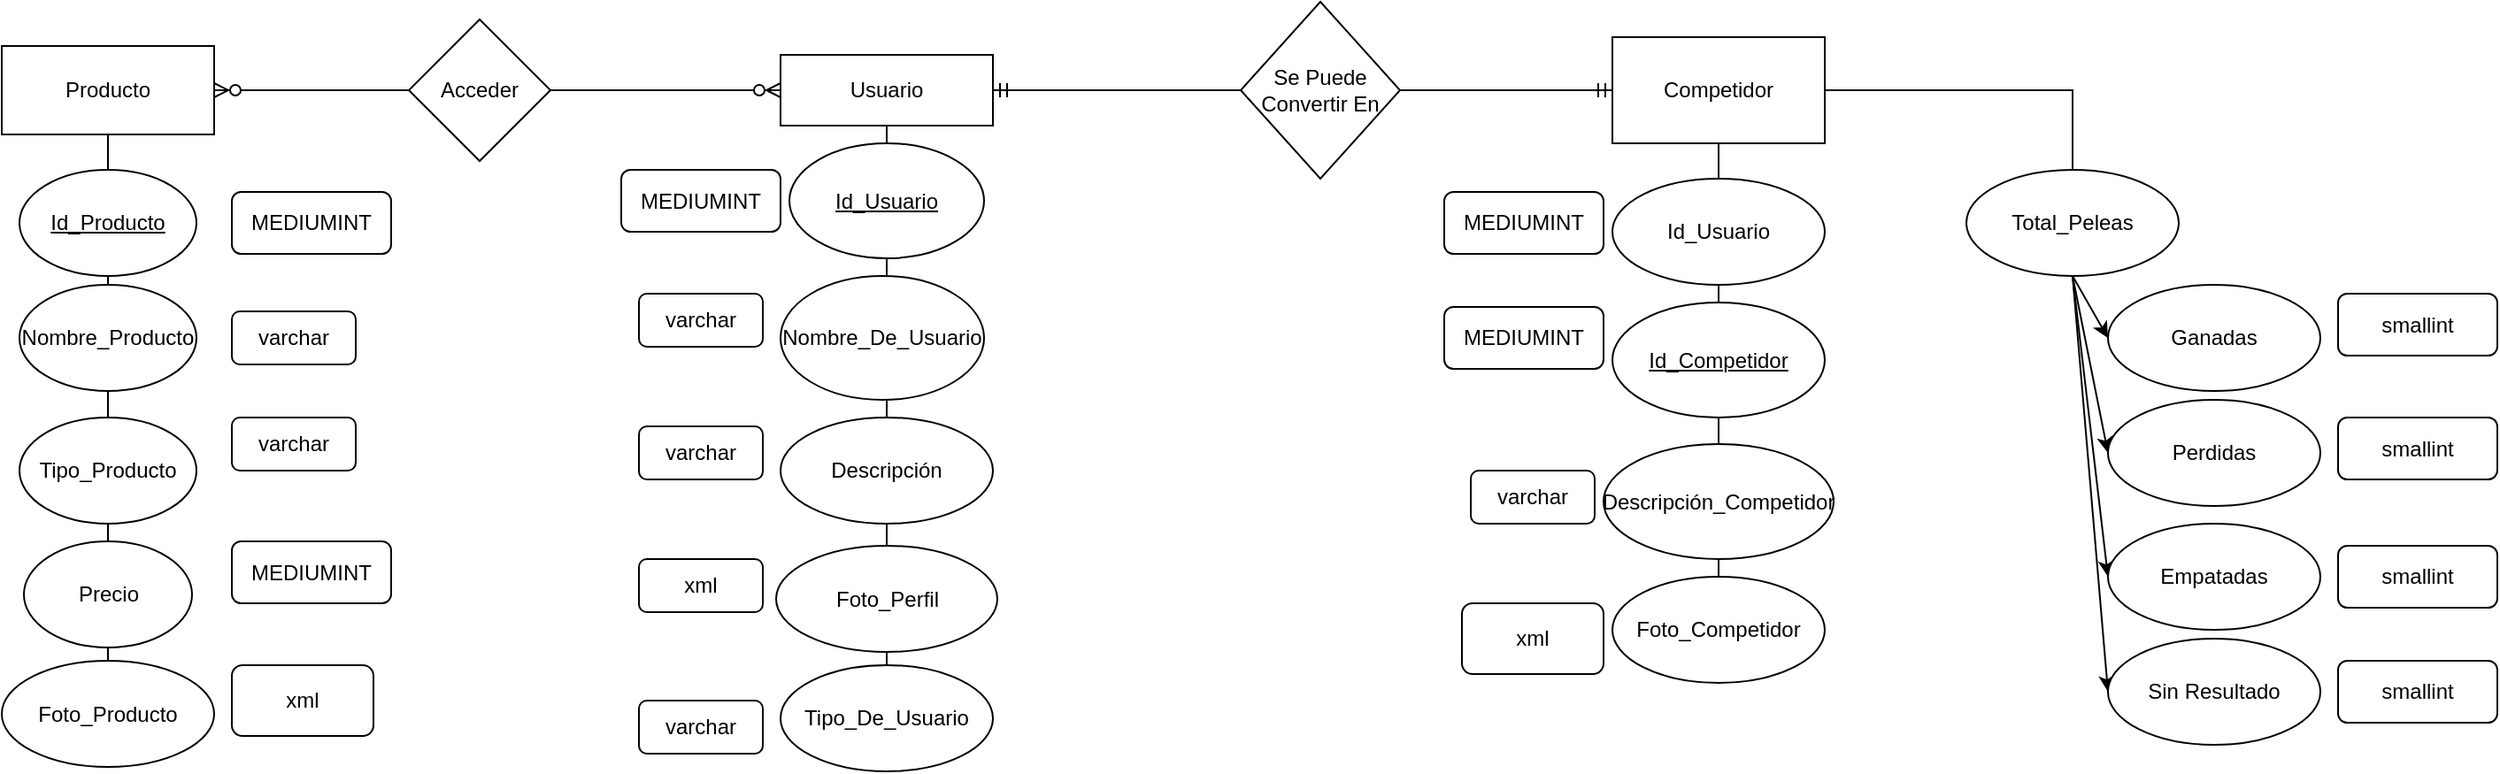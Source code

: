 <mxfile version="18.0.3"><diagram id="3lAHAji-SjWrGe8BqNLJ" name="Page-1"><mxGraphModel dx="2536" dy="920" grid="1" gridSize="10" guides="1" tooltips="1" connect="1" arrows="1" fold="1" page="1" pageScale="1" pageWidth="827" pageHeight="1169" math="0" shadow="0"><root><mxCell id="0"/><mxCell id="1" parent="0"/><mxCell id="paNUZsdnc1qf3KzKUia5-29" value="" style="edgeStyle=orthogonalEdgeStyle;rounded=0;orthogonalLoop=1;jettySize=auto;html=1;endArrow=none;endFill=0;startArrow=none;" edge="1" parent="1" source="BibDGb646rG16nI4zX09-21" target="BibDGb646rG16nI4zX09-27"><mxGeometry relative="1" as="geometry"><mxPoint x="-730.0" y="170.0" as="sourcePoint"/><mxPoint x="-730.0" y="387.5" as="targetPoint"/></mxGeometry></mxCell><mxCell id="paNUZsdnc1qf3KzKUia5-26" value="" style="edgeStyle=orthogonalEdgeStyle;rounded=0;orthogonalLoop=1;jettySize=auto;html=1;endArrow=none;endFill=0;" edge="1" parent="1" source="BibDGb646rG16nI4zX09-2" target="BibDGb646rG16nI4zX09-53"><mxGeometry relative="1" as="geometry"><mxPoint x="-290.0" y="85.0" as="sourcePoint"/><mxPoint x="-290.0" y="322.5" as="targetPoint"/></mxGeometry></mxCell><mxCell id="paNUZsdnc1qf3KzKUia5-25" value="" style="edgeStyle=orthogonalEdgeStyle;rounded=0;orthogonalLoop=1;jettySize=auto;html=1;endArrow=none;endFill=0;startArrow=none;" edge="1" parent="1" source="BibDGb646rG16nI4zX09-53" target="BibDGb646rG16nI4zX09-51"><mxGeometry relative="1" as="geometry"><mxPoint x="-290.0" y="85.0" as="sourcePoint"/><mxPoint x="-290.0" y="390" as="targetPoint"/></mxGeometry></mxCell><mxCell id="BibDGb646rG16nI4zX09-60" value="" style="edgeStyle=orthogonalEdgeStyle;rounded=0;orthogonalLoop=1;jettySize=auto;html=1;endArrow=none;endFill=0;" parent="1" source="BibDGb646rG16nI4zX09-30" target="BibDGb646rG16nI4zX09-59" edge="1"><mxGeometry relative="1" as="geometry"/></mxCell><mxCell id="paNUZsdnc1qf3KzKUia5-8" value="" style="edgeStyle=orthogonalEdgeStyle;rounded=0;orthogonalLoop=1;jettySize=auto;html=1;endArrow=none;endFill=0;" edge="1" parent="1" source="BibDGb646rG16nI4zX09-30" target="BibDGb646rG16nI4zX09-59"><mxGeometry relative="1" as="geometry"><mxPoint x="180" y="95.0" as="sourcePoint"/><mxPoint x="180" y="340" as="targetPoint"/></mxGeometry></mxCell><mxCell id="BibDGb646rG16nI4zX09-63" value="" style="edgeStyle=orthogonalEdgeStyle;rounded=0;orthogonalLoop=1;jettySize=auto;html=1;endArrow=none;endFill=0;startArrow=none;" parent="1" source="BibDGb646rG16nI4zX09-27" target="BibDGb646rG16nI4zX09-62" edge="1"><mxGeometry relative="1" as="geometry"/></mxCell><mxCell id="BibDGb646rG16nI4zX09-1" value="Producto" style="rounded=0;whiteSpace=wrap;html=1;" parent="1" vertex="1"><mxGeometry x="-790" y="40" width="120" height="50" as="geometry"/></mxCell><mxCell id="BibDGb646rG16nI4zX09-9" value="" style="edgeStyle=orthogonalEdgeStyle;rounded=0;orthogonalLoop=1;jettySize=auto;html=1;endArrow=none;endFill=0;startArrow=none;" parent="1" source="BibDGb646rG16nI4zX09-51" target="BibDGb646rG16nI4zX09-8" edge="1"><mxGeometry relative="1" as="geometry"/></mxCell><mxCell id="BibDGb646rG16nI4zX09-12" style="edgeStyle=orthogonalEdgeStyle;rounded=0;orthogonalLoop=1;jettySize=auto;html=1;endArrow=none;endFill=0;" parent="1" source="BibDGb646rG16nI4zX09-2" target="BibDGb646rG16nI4zX09-6" edge="1"><mxGeometry relative="1" as="geometry"/></mxCell><mxCell id="BibDGb646rG16nI4zX09-2" value="Usuario" style="rounded=0;whiteSpace=wrap;html=1;" parent="1" vertex="1"><mxGeometry x="-350" y="45" width="120" height="40" as="geometry"/></mxCell><mxCell id="BibDGb646rG16nI4zX09-6" value="&lt;u&gt;Id_Usuario&lt;/u&gt;" style="ellipse;whiteSpace=wrap;html=1;" parent="1" vertex="1"><mxGeometry x="-345" y="95" width="110" height="65" as="geometry"/></mxCell><mxCell id="BibDGb646rG16nI4zX09-7" value="Nombre_De_Usuario" style="ellipse;whiteSpace=wrap;html=1;" parent="1" vertex="1"><mxGeometry x="-350" y="170" width="115" height="70" as="geometry"/></mxCell><mxCell id="BibDGb646rG16nI4zX09-8" value="Tipo_De_Usuario" style="ellipse;whiteSpace=wrap;html=1;" parent="1" vertex="1"><mxGeometry x="-350" y="390" width="120" height="60" as="geometry"/></mxCell><mxCell id="BibDGb646rG16nI4zX09-17" value="Acceder" style="rhombus;whiteSpace=wrap;html=1;" parent="1" vertex="1"><mxGeometry x="-560" y="25" width="80" height="80" as="geometry"/></mxCell><mxCell id="BibDGb646rG16nI4zX09-22" value="Nombre_Producto" style="ellipse;whiteSpace=wrap;html=1;" parent="1" vertex="1"><mxGeometry x="-780" y="175" width="100" height="60" as="geometry"/></mxCell><mxCell id="BibDGb646rG16nI4zX09-25" value="Tipo_Producto" style="ellipse;whiteSpace=wrap;html=1;" parent="1" vertex="1"><mxGeometry x="-780" y="250" width="100" height="60" as="geometry"/></mxCell><mxCell id="BibDGb646rG16nI4zX09-29" value="&lt;u&gt;Id_Competidor&lt;/u&gt;" style="ellipse;whiteSpace=wrap;html=1;" parent="1" vertex="1"><mxGeometry x="120" y="185" width="120" height="65" as="geometry"/></mxCell><mxCell id="BibDGb646rG16nI4zX09-31" style="edgeStyle=orthogonalEdgeStyle;rounded=0;orthogonalLoop=1;jettySize=auto;html=1;endArrow=none;endFill=0;" parent="1" source="BibDGb646rG16nI4zX09-30" target="BibDGb646rG16nI4zX09-29" edge="1"><mxGeometry relative="1" as="geometry"/></mxCell><mxCell id="BibDGb646rG16nI4zX09-37" value="" style="edgeStyle=orthogonalEdgeStyle;rounded=0;orthogonalLoop=1;jettySize=auto;html=1;endArrow=none;endFill=0;" parent="1" source="BibDGb646rG16nI4zX09-30" target="BibDGb646rG16nI4zX09-36" edge="1"><mxGeometry relative="1" as="geometry"/></mxCell><mxCell id="BibDGb646rG16nI4zX09-40" value="" style="edgeStyle=orthogonalEdgeStyle;rounded=0;orthogonalLoop=1;jettySize=auto;html=1;endArrow=none;endFill=0;" parent="1" source="BibDGb646rG16nI4zX09-30" target="BibDGb646rG16nI4zX09-39" edge="1"><mxGeometry relative="1" as="geometry"/></mxCell><mxCell id="BibDGb646rG16nI4zX09-58" value="" style="edgeStyle=orthogonalEdgeStyle;rounded=0;orthogonalLoop=1;jettySize=auto;html=1;endArrow=none;endFill=0;startArrow=none;" parent="1" source="BibDGb646rG16nI4zX09-59" target="BibDGb646rG16nI4zX09-57" edge="1"><mxGeometry relative="1" as="geometry"/></mxCell><mxCell id="BibDGb646rG16nI4zX09-30" value="Competidor" style="rounded=0;whiteSpace=wrap;html=1;" parent="1" vertex="1"><mxGeometry x="120" y="35" width="120" height="60" as="geometry"/></mxCell><mxCell id="BibDGb646rG16nI4zX09-33" value="Se Puede Convertir En" style="rhombus;whiteSpace=wrap;html=1;" parent="1" vertex="1"><mxGeometry x="-90" y="15" width="90" height="100" as="geometry"/></mxCell><mxCell id="BibDGb646rG16nI4zX09-36" value="Id_Usuario" style="ellipse;whiteSpace=wrap;html=1;rounded=0;" parent="1" vertex="1"><mxGeometry x="120" y="115" width="120" height="60" as="geometry"/></mxCell><mxCell id="paNUZsdnc1qf3KzKUia5-19" style="edgeStyle=none;rounded=0;orthogonalLoop=1;jettySize=auto;html=1;exitX=0.5;exitY=1;exitDx=0;exitDy=0;entryX=0;entryY=0.5;entryDx=0;entryDy=0;" edge="1" parent="1" source="BibDGb646rG16nI4zX09-39" target="BibDGb646rG16nI4zX09-41"><mxGeometry relative="1" as="geometry"/></mxCell><mxCell id="paNUZsdnc1qf3KzKUia5-20" style="edgeStyle=none;rounded=0;orthogonalLoop=1;jettySize=auto;html=1;exitX=0.5;exitY=1;exitDx=0;exitDy=0;entryX=0;entryY=0.5;entryDx=0;entryDy=0;" edge="1" parent="1" source="BibDGb646rG16nI4zX09-39" target="BibDGb646rG16nI4zX09-43"><mxGeometry relative="1" as="geometry"/></mxCell><mxCell id="paNUZsdnc1qf3KzKUia5-21" style="edgeStyle=none;rounded=0;orthogonalLoop=1;jettySize=auto;html=1;exitX=0.5;exitY=1;exitDx=0;exitDy=0;entryX=0;entryY=0.5;entryDx=0;entryDy=0;" edge="1" parent="1" source="BibDGb646rG16nI4zX09-39" target="BibDGb646rG16nI4zX09-47"><mxGeometry relative="1" as="geometry"/></mxCell><mxCell id="paNUZsdnc1qf3KzKUia5-22" style="edgeStyle=none;rounded=0;orthogonalLoop=1;jettySize=auto;html=1;exitX=0.5;exitY=1;exitDx=0;exitDy=0;entryX=0;entryY=0.5;entryDx=0;entryDy=0;" edge="1" parent="1" source="BibDGb646rG16nI4zX09-39" target="BibDGb646rG16nI4zX09-49"><mxGeometry relative="1" as="geometry"/></mxCell><mxCell id="BibDGb646rG16nI4zX09-39" value="Total_Peleas" style="ellipse;whiteSpace=wrap;html=1;rounded=0;" parent="1" vertex="1"><mxGeometry x="320" y="110" width="120" height="60" as="geometry"/></mxCell><mxCell id="BibDGb646rG16nI4zX09-41" value="Ganadas" style="ellipse;whiteSpace=wrap;html=1;rounded=0;" parent="1" vertex="1"><mxGeometry x="400" y="175" width="120" height="60" as="geometry"/></mxCell><mxCell id="BibDGb646rG16nI4zX09-43" value="Perdidas" style="ellipse;whiteSpace=wrap;html=1;rounded=0;" parent="1" vertex="1"><mxGeometry x="400" y="240" width="120" height="60" as="geometry"/></mxCell><mxCell id="BibDGb646rG16nI4zX09-47" value="Empatadas" style="ellipse;whiteSpace=wrap;html=1;rounded=0;" parent="1" vertex="1"><mxGeometry x="400" y="310" width="120" height="60" as="geometry"/></mxCell><mxCell id="BibDGb646rG16nI4zX09-49" value="Sin Resultado" style="ellipse;whiteSpace=wrap;html=1;rounded=0;" parent="1" vertex="1"><mxGeometry x="400" y="375" width="120" height="60" as="geometry"/></mxCell><mxCell id="BibDGb646rG16nI4zX09-57" value="Foto_Competidor" style="ellipse;whiteSpace=wrap;html=1;rounded=0;" parent="1" vertex="1"><mxGeometry x="120" y="340" width="120" height="60" as="geometry"/></mxCell><mxCell id="BibDGb646rG16nI4zX09-62" value="Foto_Producto" style="ellipse;whiteSpace=wrap;html=1;rounded=0;" parent="1" vertex="1"><mxGeometry x="-790" y="387.5" width="120" height="60" as="geometry"/></mxCell><mxCell id="MKUPeePSvF1_l-IsxaXz-5" value="MEDIUMINT" style="rounded=1;whiteSpace=wrap;html=1;" parent="1" vertex="1"><mxGeometry x="-660" y="122.5" width="90" height="35" as="geometry"/></mxCell><mxCell id="MKUPeePSvF1_l-IsxaXz-6" value="MEDIUMINT" style="rounded=1;whiteSpace=wrap;html=1;" parent="1" vertex="1"><mxGeometry x="-660" y="320" width="90" height="35" as="geometry"/></mxCell><mxCell id="MKUPeePSvF1_l-IsxaXz-7" value="xml" style="rounded=1;whiteSpace=wrap;html=1;" parent="1" vertex="1"><mxGeometry x="-660" y="390" width="80" height="40" as="geometry"/></mxCell><mxCell id="MKUPeePSvF1_l-IsxaXz-8" value="xml" style="rounded=1;whiteSpace=wrap;html=1;" parent="1" vertex="1"><mxGeometry x="35" y="355" width="80" height="40" as="geometry"/></mxCell><mxCell id="MKUPeePSvF1_l-IsxaXz-9" value="MEDIUMINT" style="rounded=1;whiteSpace=wrap;html=1;" parent="1" vertex="1"><mxGeometry x="-440" y="110" width="90" height="35" as="geometry"/></mxCell><mxCell id="MKUPeePSvF1_l-IsxaXz-10" value="xml" style="rounded=1;whiteSpace=wrap;html=1;" parent="1" vertex="1"><mxGeometry x="-430" y="330" width="70" height="30" as="geometry"/></mxCell><mxCell id="MKUPeePSvF1_l-IsxaXz-11" value="smallint" style="rounded=1;whiteSpace=wrap;html=1;" parent="1" vertex="1"><mxGeometry x="530" y="180" width="90" height="35" as="geometry"/></mxCell><mxCell id="MKUPeePSvF1_l-IsxaXz-12" value="smallint" style="rounded=1;whiteSpace=wrap;html=1;" parent="1" vertex="1"><mxGeometry x="530" y="250" width="90" height="35" as="geometry"/></mxCell><mxCell id="MKUPeePSvF1_l-IsxaXz-13" value="smallint" style="rounded=1;whiteSpace=wrap;html=1;" parent="1" vertex="1"><mxGeometry x="530" y="322.5" width="90" height="35" as="geometry"/></mxCell><mxCell id="MKUPeePSvF1_l-IsxaXz-14" value="smallint" style="rounded=1;whiteSpace=wrap;html=1;" parent="1" vertex="1"><mxGeometry x="530" y="387.5" width="90" height="35" as="geometry"/></mxCell><mxCell id="MKUPeePSvF1_l-IsxaXz-16" value="MEDIUMINT" style="rounded=1;whiteSpace=wrap;html=1;" parent="1" vertex="1"><mxGeometry x="25" y="122.5" width="90" height="35" as="geometry"/></mxCell><mxCell id="MKUPeePSvF1_l-IsxaXz-18" value="varchar" style="rounded=1;whiteSpace=wrap;html=1;" parent="1" vertex="1"><mxGeometry x="-430" y="410" width="70" height="30" as="geometry"/></mxCell><mxCell id="MKUPeePSvF1_l-IsxaXz-20" value="varchar" style="rounded=1;whiteSpace=wrap;html=1;" parent="1" vertex="1"><mxGeometry x="-430" y="255" width="70" height="30" as="geometry"/></mxCell><mxCell id="MKUPeePSvF1_l-IsxaXz-21" value="varchar" style="rounded=1;whiteSpace=wrap;html=1;" parent="1" vertex="1"><mxGeometry x="40" y="280" width="70" height="30" as="geometry"/></mxCell><mxCell id="MKUPeePSvF1_l-IsxaXz-22" value="varchar" style="rounded=1;whiteSpace=wrap;html=1;" parent="1" vertex="1"><mxGeometry x="-660" y="190" width="70" height="30" as="geometry"/></mxCell><mxCell id="MKUPeePSvF1_l-IsxaXz-23" value="varchar" style="rounded=1;whiteSpace=wrap;html=1;" parent="1" vertex="1"><mxGeometry x="-430" y="180" width="70" height="30" as="geometry"/></mxCell><mxCell id="MKUPeePSvF1_l-IsxaXz-25" value="varchar" style="rounded=1;whiteSpace=wrap;html=1;" parent="1" vertex="1"><mxGeometry x="-660" y="250" width="70" height="30" as="geometry"/></mxCell><mxCell id="MKUPeePSvF1_l-IsxaXz-27" value="MEDIUMINT" style="rounded=1;whiteSpace=wrap;html=1;" parent="1" vertex="1"><mxGeometry x="25" y="187.5" width="90" height="35" as="geometry"/></mxCell><mxCell id="MKUPeePSvF1_l-IsxaXz-30" value="" style="edgeStyle=entityRelationEdgeStyle;fontSize=12;html=1;endArrow=ERmandOne;startArrow=none;rounded=0;shadow=0;exitX=1;exitY=0.5;exitDx=0;exitDy=0;entryX=0;entryY=0.5;entryDx=0;entryDy=0;startFill=0;" parent="1" source="BibDGb646rG16nI4zX09-33" target="BibDGb646rG16nI4zX09-30" edge="1"><mxGeometry width="100" height="100" relative="1" as="geometry"><mxPoint x="160" y="400" as="sourcePoint"/><mxPoint x="260" y="300" as="targetPoint"/></mxGeometry></mxCell><mxCell id="MKUPeePSvF1_l-IsxaXz-31" value="" style="edgeStyle=entityRelationEdgeStyle;fontSize=12;html=1;endArrow=ERzeroToMany;endFill=1;rounded=0;shadow=0;entryX=1;entryY=0.5;entryDx=0;entryDy=0;exitX=0;exitY=0.5;exitDx=0;exitDy=0;" parent="1" source="BibDGb646rG16nI4zX09-17" target="BibDGb646rG16nI4zX09-1" edge="1"><mxGeometry width="100" height="100" relative="1" as="geometry"><mxPoint x="-50" y="60" as="sourcePoint"/><mxPoint x="260" y="300" as="targetPoint"/></mxGeometry></mxCell><mxCell id="MKUPeePSvF1_l-IsxaXz-33" value="" style="edgeStyle=entityRelationEdgeStyle;fontSize=12;html=1;endArrow=ERmandOne;startArrow=none;rounded=0;shadow=0;exitX=0;exitY=0.5;exitDx=0;exitDy=0;entryX=1;entryY=0.5;entryDx=0;entryDy=0;startFill=0;" parent="1" source="BibDGb646rG16nI4zX09-33" target="BibDGb646rG16nI4zX09-2" edge="1"><mxGeometry width="100" height="100" relative="1" as="geometry"><mxPoint x="380" y="80" as="sourcePoint"/><mxPoint x="410" y="150" as="targetPoint"/></mxGeometry></mxCell><mxCell id="MKUPeePSvF1_l-IsxaXz-34" value="" style="edgeStyle=entityRelationEdgeStyle;fontSize=12;html=1;endArrow=ERzeroToMany;endFill=1;rounded=0;shadow=0;entryX=0;entryY=0.5;entryDx=0;entryDy=0;exitX=1;exitY=0.5;exitDx=0;exitDy=0;" parent="1" source="BibDGb646rG16nI4zX09-17" target="BibDGb646rG16nI4zX09-2" edge="1"><mxGeometry width="100" height="100" relative="1" as="geometry"><mxPoint x="160" y="400" as="sourcePoint"/><mxPoint x="260" y="300" as="targetPoint"/></mxGeometry></mxCell><mxCell id="BibDGb646rG16nI4zX09-59" value="Descripción_Competidor" style="ellipse;whiteSpace=wrap;html=1;rounded=0;" parent="1" vertex="1"><mxGeometry x="115" y="265" width="130" height="65" as="geometry"/></mxCell><mxCell id="paNUZsdnc1qf3KzKUia5-9" style="edgeStyle=orthogonalEdgeStyle;rounded=0;orthogonalLoop=1;jettySize=auto;html=1;exitX=0.5;exitY=1;exitDx=0;exitDy=0;" edge="1" parent="1" source="MKUPeePSvF1_l-IsxaXz-11" target="MKUPeePSvF1_l-IsxaXz-11"><mxGeometry relative="1" as="geometry"/></mxCell><mxCell id="BibDGb646rG16nI4zX09-51" value="Foto_Perfil" style="ellipse;whiteSpace=wrap;html=1;rounded=0;" parent="1" vertex="1"><mxGeometry x="-352.5" y="322.5" width="125" height="60" as="geometry"/></mxCell><mxCell id="BibDGb646rG16nI4zX09-53" value="Descripción" style="ellipse;whiteSpace=wrap;html=1;rounded=0;" parent="1" vertex="1"><mxGeometry x="-350" y="250" width="120" height="60" as="geometry"/></mxCell><mxCell id="BibDGb646rG16nI4zX09-21" value="&lt;u&gt;Id_Producto&lt;/u&gt;" style="ellipse;whiteSpace=wrap;html=1;" parent="1" vertex="1"><mxGeometry x="-780" y="110" width="100" height="60" as="geometry"/></mxCell><mxCell id="paNUZsdnc1qf3KzKUia5-27" value="" style="edgeStyle=orthogonalEdgeStyle;rounded=0;orthogonalLoop=1;jettySize=auto;html=1;endArrow=none;endFill=0;" edge="1" parent="1" source="BibDGb646rG16nI4zX09-1" target="BibDGb646rG16nI4zX09-21"><mxGeometry relative="1" as="geometry"><mxPoint x="-730.0" y="90.0" as="sourcePoint"/><mxPoint x="-745.0" y="380" as="targetPoint"/></mxGeometry></mxCell><mxCell id="BibDGb646rG16nI4zX09-27" value="Precio" style="ellipse;whiteSpace=wrap;html=1;" parent="1" vertex="1"><mxGeometry x="-777.5" y="320" width="95" height="60" as="geometry"/></mxCell></root></mxGraphModel></diagram></mxfile>